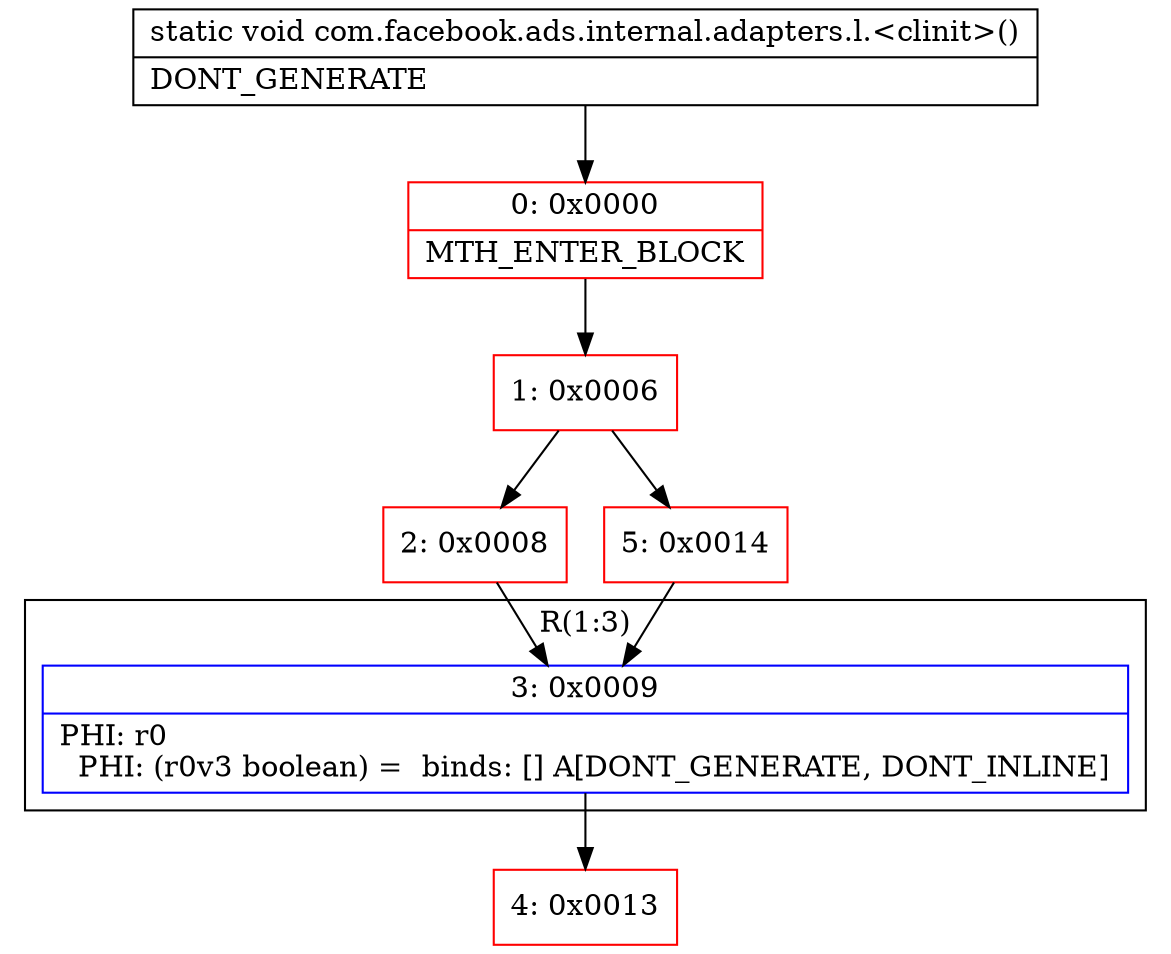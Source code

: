 digraph "CFG forcom.facebook.ads.internal.adapters.l.\<clinit\>()V" {
subgraph cluster_Region_84720790 {
label = "R(1:3)";
node [shape=record,color=blue];
Node_3 [shape=record,label="{3\:\ 0x0009|PHI: r0 \l  PHI: (r0v3 boolean) =  binds: [] A[DONT_GENERATE, DONT_INLINE]\l}"];
}
Node_0 [shape=record,color=red,label="{0\:\ 0x0000|MTH_ENTER_BLOCK\l}"];
Node_1 [shape=record,color=red,label="{1\:\ 0x0006}"];
Node_2 [shape=record,color=red,label="{2\:\ 0x0008}"];
Node_4 [shape=record,color=red,label="{4\:\ 0x0013}"];
Node_5 [shape=record,color=red,label="{5\:\ 0x0014}"];
MethodNode[shape=record,label="{static void com.facebook.ads.internal.adapters.l.\<clinit\>()  | DONT_GENERATE\l}"];
MethodNode -> Node_0;
Node_3 -> Node_4;
Node_0 -> Node_1;
Node_1 -> Node_2;
Node_1 -> Node_5;
Node_2 -> Node_3;
Node_5 -> Node_3;
}

